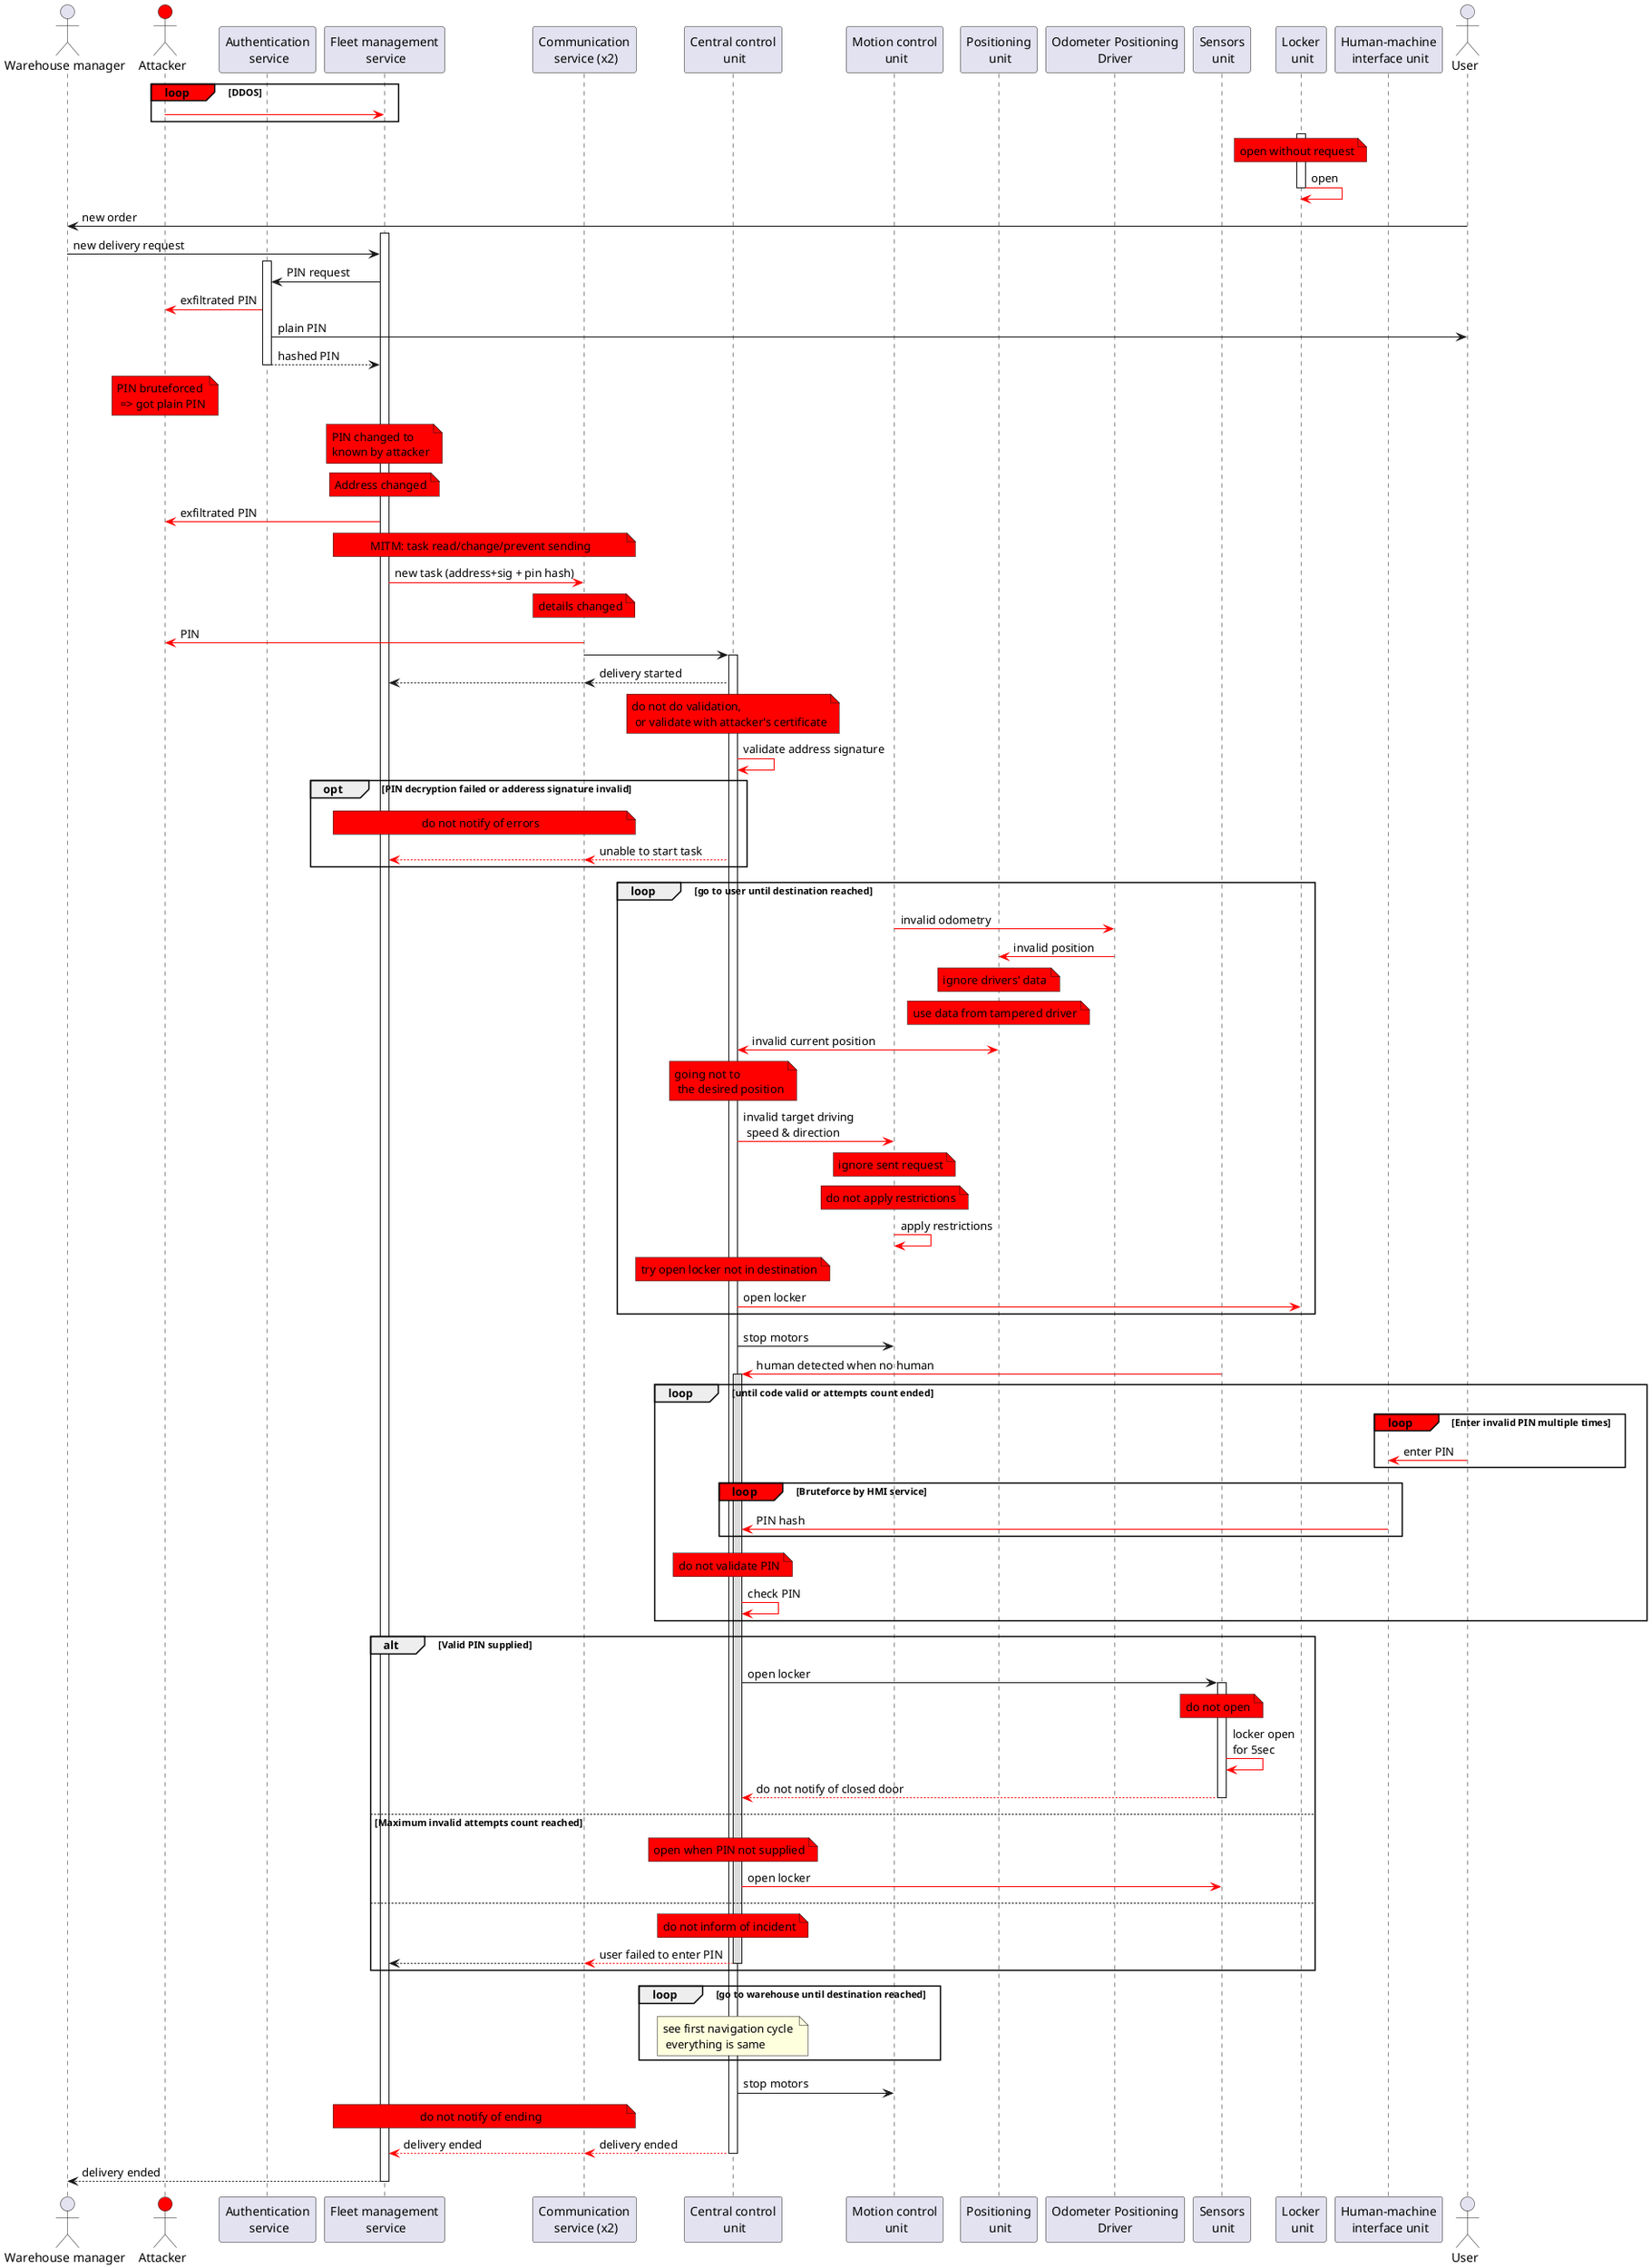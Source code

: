 @startuml
!pragma teoz true
'autonumber

actor "Warehouse manager" as WH
actor "Attacker" as Att #red
participant "Authentication\n service" as AS
participant "Fleet management\n service" as FMS
participant "Communication\n service (x2)" as CS
participant "Central control\n unit" as CCU
participant "Motion control\n unit" as MCU
participant "Positioning\n unit" as PU
participant "Odometer Positioning\nDriver" as OPD
participant "Sensors\n unit" as SU
participant "Locker\n unit" as LU
participant "Human-machine\n interface unit" as HMI
actor "User" as User

loop#red DDOS
Att     -[#red]> FMS
end loop

activate LU
note over LU #red: open without request
LU -[#red]> LU: open
deactivate LU

User    -> WH:      new order
activate FMS
WH      -> FMS:     new delivery request
activate AS
FMS     -> AS:      PIN request
AS      -[#red]> Att:     exfiltrated PIN
AS      -> User:    plain PIN
AS     --> FMS:     hashed PIN
deactivate AS

note over Att #red: PIN bruteforced \n => got plain PIN
note over FMS #red: PIN changed to \nknown by attacker
note over FMS #red: Address changed
FMS      -[#red]> Att:     exfiltrated PIN


note over FMS, CS #red: MITM: task read/change/prevent sending
FMS     -[#red]> CS:      new task (address+sig + pin hash)
note over CS #red: details changed
CS      -[#red]> Att:     PIN
CS     -> CCU

activate CCU

CCU    --> CS:      delivery started
&CS    --> FMS:

note over CCU #red: do not do validation,\n or validate with attacker's certificate
CCU     -[#red]> CCU:     validate address signature

opt PIN decryption failed or adderess signature invalid
note over FMS, CS #red: do not notify of errors
CCU    --[#red]> CS:      unable to start task
&CS    --[#red]> FMS
end opt

loop go to user until destination reached

MCU     -[#red]> OPD:      invalid odometry
OPD     -[#red]> PU:       invalid position
note over PU #red: ignore drivers' data
note over PU #red: use data from tampered driver
PU      <-[#red]> CCU:     invalid current position
note over CCU #red: going not to\n the desired position
CCU     -[#red]> MCU:      invalid target driving\n speed & direction
note over MCU #red: ignore sent request
note over MCU #red: do not apply restrictions
MCU     -[#red]> MCU:       apply restrictions

note over CCU #red: try open locker not in destination
CCU     -[#red]> LU:      open locker
end


CCU     -> MCU:     stop motors

SU      -[#red]> CCU:     human detected when no human
activate CCU #DDDDDD


loop until code valid or attempts count ended
loop#red Enter invalid PIN multiple times
User    -[#red]> HMI:     enter PIN
end

loop#red Bruteforce by HMI service
HMI     -[#red]> CCU:     PIN hash
end

note over CCU #red: do not validate PIN
CCU     -[#red]> CCU:     check PIN
end

alt Valid PIN supplied

CCU     -> SU:      open locker
activate SU
note over SU #red: do not open
SU      -[#red]> SU:      locker open\nfor 5sec
SU     -[#red]-> CCU:     do not notify of closed door
deactivate SU

else Maximum invalid attempts count reached

note over CCU #red: open when PIN not supplied
CCU  -[#red]> SU: open locker

else

note over CCU #red: do not inform of incident
CCU    -[#red]-> CS:      user failed to enter PIN
&CS    --> FMS

deactivate CCU
end

loop go to warehouse until destination reached
note over CCU: see first navigation cycle \n everything is same
end

CCU     -> MCU:     stop motors


note over FMS, CS #red: do not notify of ending

CCU     --[#red]> CS:     delivery ended

deactivate CCU

&CS     --[#red]> FMS:    delivery ended
FMS    --> WH:     delivery ended

deactivate FMS


@enduml